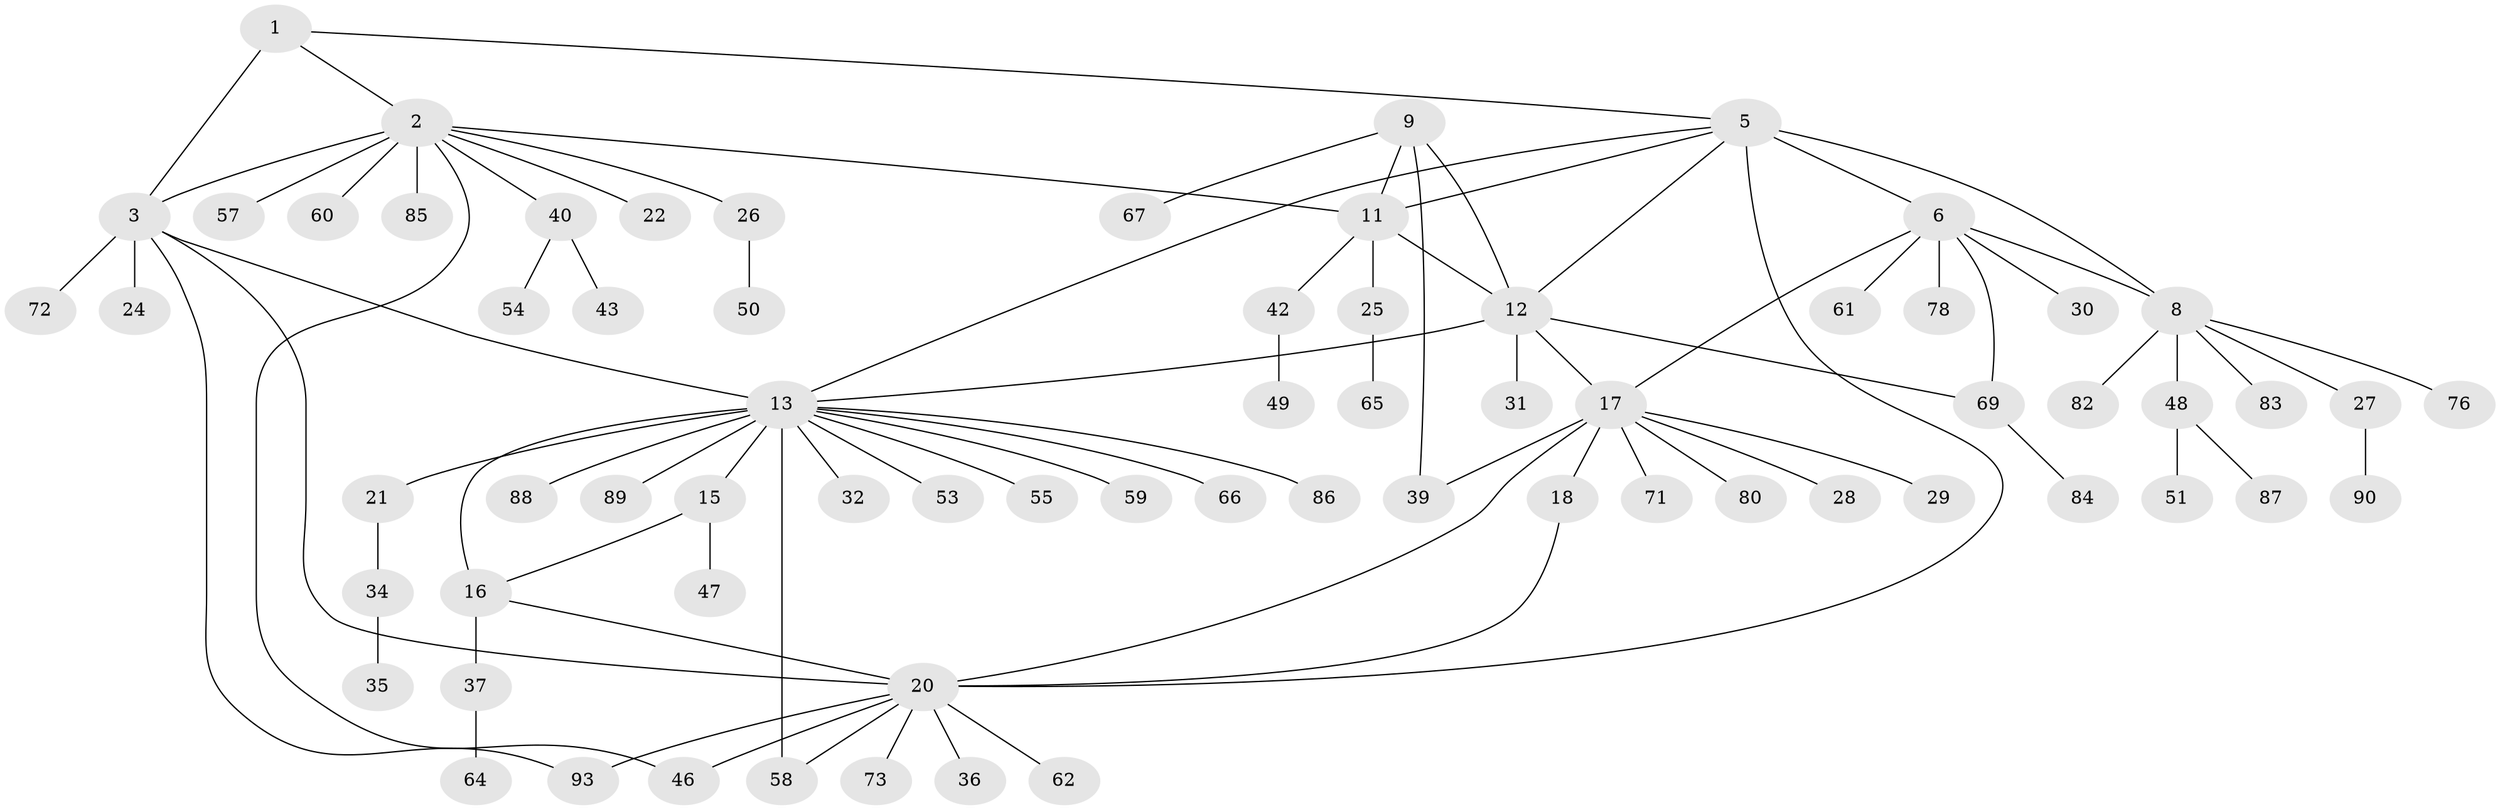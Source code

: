 // Generated by graph-tools (version 1.1) at 2025/52/02/27/25 19:52:15]
// undirected, 70 vertices, 87 edges
graph export_dot {
graph [start="1"]
  node [color=gray90,style=filled];
  1;
  2 [super="+38"];
  3 [super="+4"];
  5 [super="+41"];
  6 [super="+7"];
  8 [super="+91"];
  9 [super="+10"];
  11 [super="+23"];
  12 [super="+74"];
  13 [super="+14"];
  15 [super="+44"];
  16 [super="+63"];
  17 [super="+19"];
  18;
  20 [super="+79"];
  21;
  22;
  24 [super="+45"];
  25 [super="+33"];
  26;
  27;
  28;
  29 [super="+81"];
  30 [super="+56"];
  31;
  32;
  34;
  35;
  36;
  37 [super="+68"];
  39;
  40 [super="+52"];
  42;
  43;
  46;
  47;
  48 [super="+70"];
  49;
  50;
  51;
  53;
  54;
  55;
  57;
  58;
  59;
  60;
  61;
  62 [super="+77"];
  64;
  65;
  66;
  67;
  69 [super="+75"];
  71;
  72;
  73;
  76;
  78;
  80;
  82;
  83;
  84;
  85;
  86;
  87;
  88;
  89 [super="+92"];
  90;
  93;
  1 -- 2;
  1 -- 3 [weight=2];
  1 -- 5;
  2 -- 3 [weight=2];
  2 -- 11;
  2 -- 22;
  2 -- 26;
  2 -- 40;
  2 -- 46;
  2 -- 57;
  2 -- 60;
  2 -- 85;
  3 -- 20;
  3 -- 24;
  3 -- 72;
  3 -- 93;
  3 -- 13;
  5 -- 6 [weight=2];
  5 -- 8;
  5 -- 11;
  5 -- 20;
  5 -- 13;
  5 -- 12;
  6 -- 8 [weight=2];
  6 -- 30;
  6 -- 69;
  6 -- 17;
  6 -- 61;
  6 -- 78;
  8 -- 27;
  8 -- 48;
  8 -- 76;
  8 -- 82;
  8 -- 83;
  9 -- 11 [weight=2];
  9 -- 12 [weight=2];
  9 -- 67;
  9 -- 39;
  11 -- 12;
  11 -- 25;
  11 -- 42;
  12 -- 13;
  12 -- 17;
  12 -- 31;
  12 -- 69;
  13 -- 15 [weight=2];
  13 -- 16 [weight=2];
  13 -- 21;
  13 -- 32;
  13 -- 55;
  13 -- 58;
  13 -- 86;
  13 -- 89;
  13 -- 66;
  13 -- 53;
  13 -- 88;
  13 -- 59;
  15 -- 16;
  15 -- 47;
  16 -- 20;
  16 -- 37;
  17 -- 18 [weight=2];
  17 -- 20 [weight=2];
  17 -- 28;
  17 -- 29;
  17 -- 39;
  17 -- 80;
  17 -- 71;
  18 -- 20;
  20 -- 36;
  20 -- 46;
  20 -- 58;
  20 -- 62;
  20 -- 73;
  20 -- 93;
  21 -- 34;
  25 -- 65;
  26 -- 50;
  27 -- 90;
  34 -- 35;
  37 -- 64;
  40 -- 43;
  40 -- 54;
  42 -- 49;
  48 -- 51;
  48 -- 87;
  69 -- 84;
}
